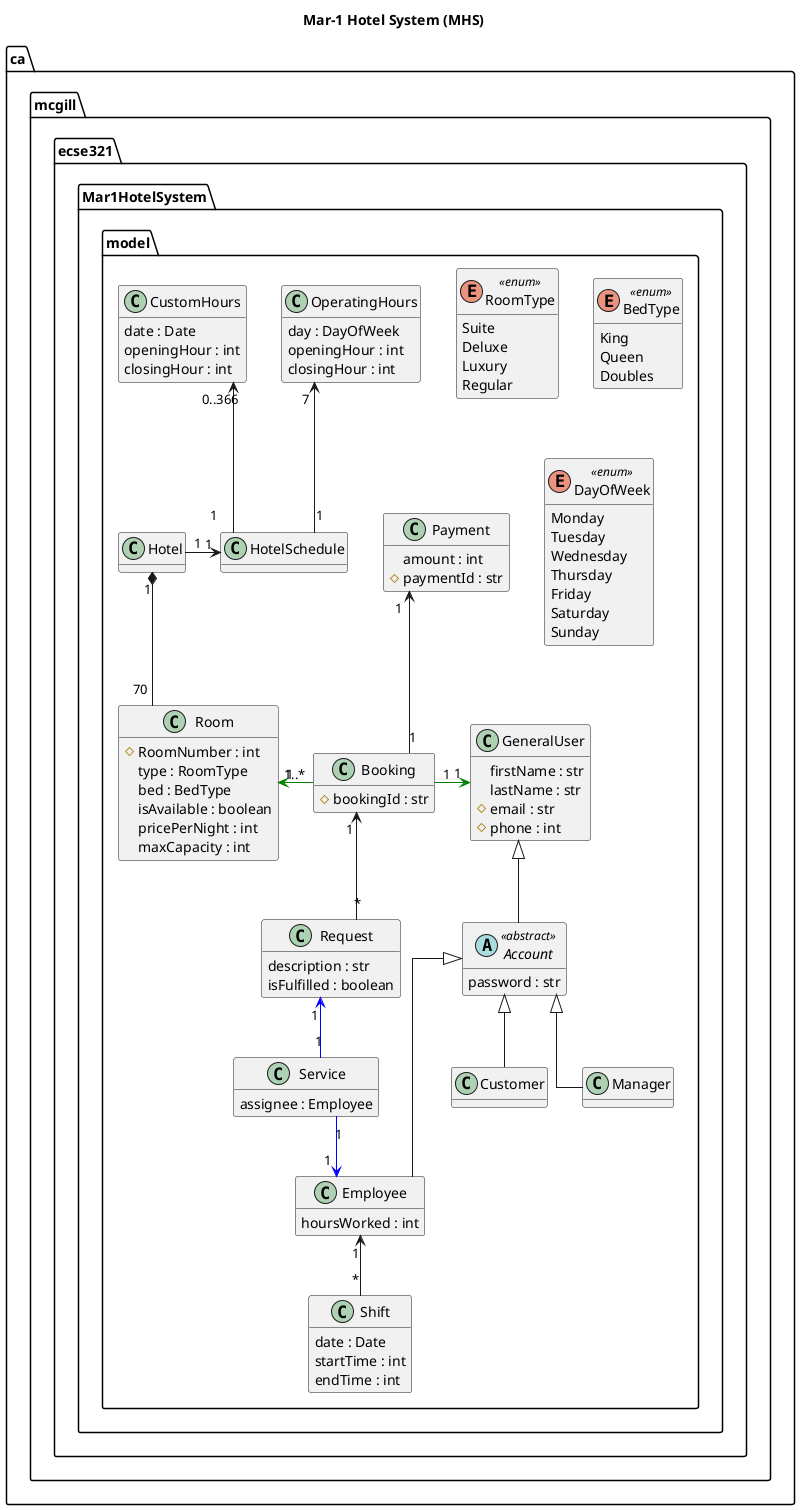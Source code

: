 @startuml DomainModel
title Mar-1 Hotel System (MHS)
skinparam linetype ortho
hide methods
top to bottom direction

package ca.mcgill.ecse321.Mar1HotelSystem.model {
    Class GeneralUser {
        firstName : str
        lastName : str
        # email : str
        # phone : int
    }

    abstract Class Account <<abstract>> {
        password : str
    }
    together {
        Class Employee {
            hoursWorked : int
        }

        Class Manager {
        }

        Class Customer {
        }
    }

    ' Associations of users
    GeneralUser    <|-- Account
    Account <|-- Employee
    Account <|-- Customer
    Account <|-- Manager

    ' Employees and their shifts/schedule
    Class Shift {
        date : Date
        startTime : int
        endTime : int
    }

    Shift "*" -up-> "1" Employee

    ' Room, Booking, Request, Payment
    Class Room {
        # RoomNumber : int
        type : RoomType
        bed : BedType
        isAvailable : boolean
        pricePerNight : int
        maxCapacity : int
    }

    Room "70" -up-* "1" Hotel

    Class Booking {
        # bookingId : str
    }

    Booking "1..*" -left[#green]-> "1" Room
    Booking "1" -right[#green]-> "1" GeneralUser

    Class Request {
        description : str
        isFulfilled : boolean
    }

    Request "*" -up-> "1" Booking

    Class Service {
        assignee : Employee
    }

    Service "1" -up[#blue]-> "1" Request
    Service "1" -down[#blue]-> "1" Employee

    Class Payment {
        amount : int
        # paymentId : str
    }

    Booking "1" -up-> "1" Payment

    ' Hotel, Hotel Hours of Operations

    Class Hotel

    Class HotelSchedule

    Hotel "1" -left-> "1" HotelSchedule

    Class OperatingHours {
        day : DayOfWeek
        openingHour : int
        closingHour : int
    }

    Class CustomHours {
        date : Date
        openingHour : int
        closingHour : int
    }


    HotelSchedule "1" -up-> "0..366" CustomHours
    HotelSchedule "1" -up-> "7" OperatingHours

    enum RoomType <<enum>> {
        Suite
        Deluxe
        Luxury
        Regular
    }

    enum BedType <<enum>> {
        King
        Queen
        Doubles
    }
    enum DayOfWeek <<enum>> {
        Monday
        Tuesday
        Wednesday
        Thursday
        Friday
        Saturday
        Sunday
    }
}
@enduml